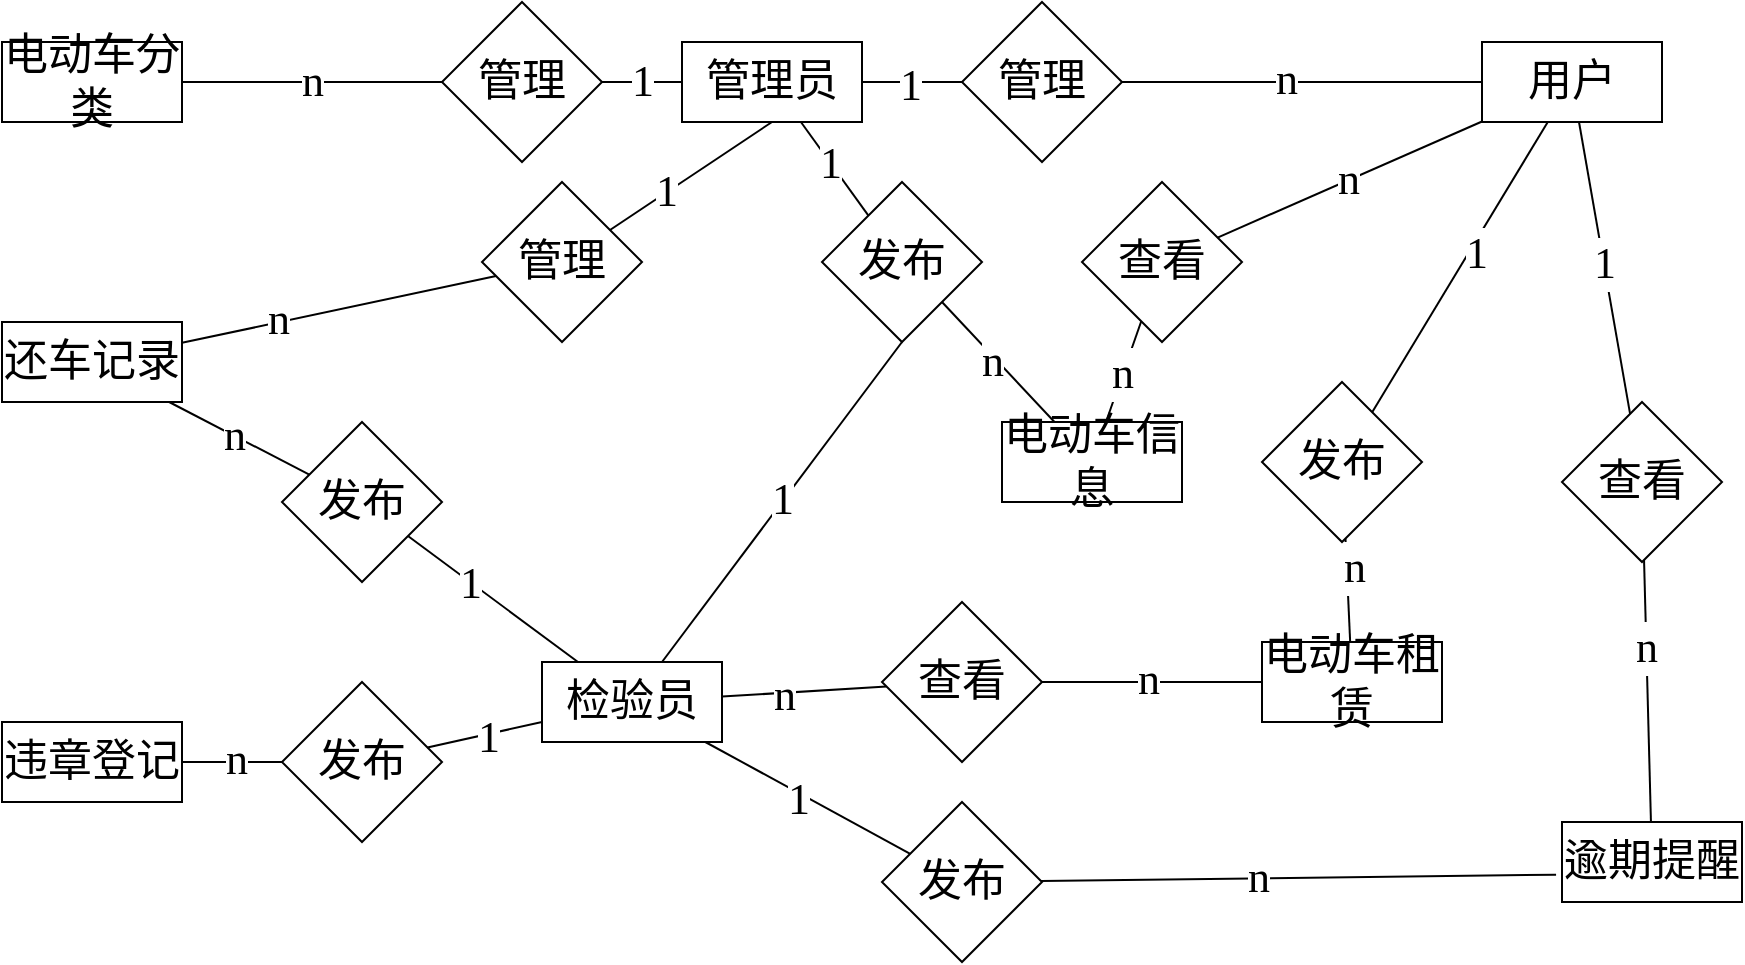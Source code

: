 <mxfile version="27.1.3">
  <diagram name="第 1 页" id="SNnUAwdkBXaZDfroSAXm">
    <mxGraphModel dx="1288" dy="697" grid="1" gridSize="10" guides="1" tooltips="1" connect="1" arrows="1" fold="1" page="1" pageScale="1" pageWidth="1200" pageHeight="1920" math="0" shadow="0">
      <root>
        <mxCell id="0" />
        <mxCell id="1" parent="0" />
        <mxCell id="omLP0h6Ja_QN9Xo375QR-21" style="rounded=0;orthogonalLoop=1;jettySize=auto;html=1;endArrow=none;startFill=0;fontSize=22;fontFamily=宋体;" parent="1" source="omLP0h6Ja_QN9Xo375QR-1" target="omLP0h6Ja_QN9Xo375QR-2" edge="1">
          <mxGeometry relative="1" as="geometry" />
        </mxCell>
        <mxCell id="omLP0h6Ja_QN9Xo375QR-25" value="n" style="edgeLabel;html=1;align=center;verticalAlign=middle;resizable=0;points=[];fontSize=22;fontFamily=宋体;" parent="omLP0h6Ja_QN9Xo375QR-21" vertex="1" connectable="0">
          <mxGeometry x="-0.006" relative="1" as="geometry">
            <mxPoint as="offset" />
          </mxGeometry>
        </mxCell>
        <mxCell id="omLP0h6Ja_QN9Xo375QR-1" value="电动车分类" style="rounded=0;whiteSpace=wrap;html=1;fontSize=22;fontFamily=宋体;" parent="1" vertex="1">
          <mxGeometry x="110" y="150" width="90" height="40" as="geometry" />
        </mxCell>
        <mxCell id="omLP0h6Ja_QN9Xo375QR-22" style="rounded=0;orthogonalLoop=1;jettySize=auto;html=1;endArrow=none;startFill=0;fontSize=22;fontFamily=宋体;" parent="1" source="omLP0h6Ja_QN9Xo375QR-2" target="omLP0h6Ja_QN9Xo375QR-3" edge="1">
          <mxGeometry relative="1" as="geometry" />
        </mxCell>
        <mxCell id="omLP0h6Ja_QN9Xo375QR-26" value="1" style="edgeLabel;html=1;align=center;verticalAlign=middle;resizable=0;points=[];fontSize=22;fontFamily=宋体;" parent="omLP0h6Ja_QN9Xo375QR-22" vertex="1" connectable="0">
          <mxGeometry x="-0.01" relative="1" as="geometry">
            <mxPoint as="offset" />
          </mxGeometry>
        </mxCell>
        <mxCell id="omLP0h6Ja_QN9Xo375QR-2" value="管理" style="rhombus;whiteSpace=wrap;html=1;fontSize=22;fontFamily=宋体;" parent="1" vertex="1">
          <mxGeometry x="330" y="130" width="80" height="80" as="geometry" />
        </mxCell>
        <mxCell id="omLP0h6Ja_QN9Xo375QR-23" style="rounded=0;orthogonalLoop=1;jettySize=auto;html=1;endArrow=none;startFill=0;fontSize=22;fontFamily=宋体;" parent="1" source="omLP0h6Ja_QN9Xo375QR-3" target="omLP0h6Ja_QN9Xo375QR-4" edge="1">
          <mxGeometry relative="1" as="geometry" />
        </mxCell>
        <mxCell id="omLP0h6Ja_QN9Xo375QR-27" value="1" style="edgeLabel;html=1;align=center;verticalAlign=middle;resizable=0;points=[];fontSize=22;fontFamily=宋体;" parent="omLP0h6Ja_QN9Xo375QR-23" vertex="1" connectable="0">
          <mxGeometry x="-0.048" y="-2" relative="1" as="geometry">
            <mxPoint as="offset" />
          </mxGeometry>
        </mxCell>
        <mxCell id="omLP0h6Ja_QN9Xo375QR-41" style="rounded=0;orthogonalLoop=1;jettySize=auto;html=1;endArrow=none;startFill=0;fontSize=22;fontFamily=宋体;" parent="1" source="omLP0h6Ja_QN9Xo375QR-3" target="omLP0h6Ja_QN9Xo375QR-14" edge="1">
          <mxGeometry relative="1" as="geometry" />
        </mxCell>
        <mxCell id="omLP0h6Ja_QN9Xo375QR-42" value="1" style="edgeLabel;html=1;align=center;verticalAlign=middle;resizable=0;points=[];fontSize=22;fontFamily=宋体;" parent="omLP0h6Ja_QN9Xo375QR-41" vertex="1" connectable="0">
          <mxGeometry x="-0.139" y="-1" relative="1" as="geometry">
            <mxPoint as="offset" />
          </mxGeometry>
        </mxCell>
        <mxCell id="omLP0h6Ja_QN9Xo375QR-3" value="管理员" style="rounded=0;whiteSpace=wrap;html=1;fontSize=22;fontFamily=宋体;" parent="1" vertex="1">
          <mxGeometry x="450" y="150" width="90" height="40" as="geometry" />
        </mxCell>
        <mxCell id="omLP0h6Ja_QN9Xo375QR-24" style="rounded=0;orthogonalLoop=1;jettySize=auto;html=1;endArrow=none;startFill=0;fontSize=22;fontFamily=宋体;" parent="1" source="omLP0h6Ja_QN9Xo375QR-4" target="omLP0h6Ja_QN9Xo375QR-5" edge="1">
          <mxGeometry relative="1" as="geometry" />
        </mxCell>
        <mxCell id="omLP0h6Ja_QN9Xo375QR-28" value="n" style="edgeLabel;html=1;align=center;verticalAlign=middle;resizable=0;points=[];fontSize=22;fontFamily=宋体;" parent="omLP0h6Ja_QN9Xo375QR-24" vertex="1" connectable="0">
          <mxGeometry x="-0.087" y="1" relative="1" as="geometry">
            <mxPoint as="offset" />
          </mxGeometry>
        </mxCell>
        <mxCell id="omLP0h6Ja_QN9Xo375QR-4" value="管理" style="rhombus;whiteSpace=wrap;html=1;fontSize=22;fontFamily=宋体;" parent="1" vertex="1">
          <mxGeometry x="590" y="130" width="80" height="80" as="geometry" />
        </mxCell>
        <mxCell id="omLP0h6Ja_QN9Xo375QR-45" style="rounded=0;orthogonalLoop=1;jettySize=auto;html=1;endArrow=none;startFill=0;fontSize=22;fontFamily=宋体;" parent="1" source="omLP0h6Ja_QN9Xo375QR-5" target="omLP0h6Ja_QN9Xo375QR-16" edge="1">
          <mxGeometry relative="1" as="geometry" />
        </mxCell>
        <mxCell id="omLP0h6Ja_QN9Xo375QR-57" value="n" style="edgeLabel;html=1;align=center;verticalAlign=middle;resizable=0;points=[];fontSize=22;fontFamily=宋体;" parent="omLP0h6Ja_QN9Xo375QR-45" vertex="1" connectable="0">
          <mxGeometry x="0.077" y="7" relative="1" as="geometry">
            <mxPoint x="1" y="-9" as="offset" />
          </mxGeometry>
        </mxCell>
        <mxCell id="omLP0h6Ja_QN9Xo375QR-49" style="rounded=0;orthogonalLoop=1;jettySize=auto;html=1;endArrow=none;startFill=0;fontSize=22;fontFamily=宋体;" parent="1" source="omLP0h6Ja_QN9Xo375QR-5" target="omLP0h6Ja_QN9Xo375QR-17" edge="1">
          <mxGeometry relative="1" as="geometry" />
        </mxCell>
        <mxCell id="omLP0h6Ja_QN9Xo375QR-50" value="1" style="edgeLabel;html=1;align=center;verticalAlign=middle;resizable=0;points=[];fontSize=22;fontFamily=宋体;" parent="omLP0h6Ja_QN9Xo375QR-49" vertex="1" connectable="0">
          <mxGeometry x="-0.122" y="3" relative="1" as="geometry">
            <mxPoint as="offset" />
          </mxGeometry>
        </mxCell>
        <mxCell id="omLP0h6Ja_QN9Xo375QR-53" style="rounded=0;orthogonalLoop=1;jettySize=auto;html=1;endArrow=none;startFill=0;fontSize=22;fontFamily=宋体;" parent="1" source="omLP0h6Ja_QN9Xo375QR-5" target="omLP0h6Ja_QN9Xo375QR-19" edge="1">
          <mxGeometry relative="1" as="geometry" />
        </mxCell>
        <mxCell id="omLP0h6Ja_QN9Xo375QR-54" value="1" style="edgeLabel;html=1;align=center;verticalAlign=middle;resizable=0;points=[];fontSize=22;fontFamily=宋体;" parent="omLP0h6Ja_QN9Xo375QR-53" vertex="1" connectable="0">
          <mxGeometry x="-0.029" relative="1" as="geometry">
            <mxPoint as="offset" />
          </mxGeometry>
        </mxCell>
        <mxCell id="omLP0h6Ja_QN9Xo375QR-5" value="用户" style="rounded=0;whiteSpace=wrap;html=1;fontSize=22;fontFamily=宋体;" parent="1" vertex="1">
          <mxGeometry x="850" y="150" width="90" height="40" as="geometry" />
        </mxCell>
        <mxCell id="omLP0h6Ja_QN9Xo375QR-29" style="rounded=0;orthogonalLoop=1;jettySize=auto;html=1;endArrow=none;startFill=0;fontSize=22;fontFamily=宋体;" parent="1" source="omLP0h6Ja_QN9Xo375QR-6" target="omLP0h6Ja_QN9Xo375QR-7" edge="1">
          <mxGeometry relative="1" as="geometry" />
        </mxCell>
        <mxCell id="omLP0h6Ja_QN9Xo375QR-30" value="n" style="edgeLabel;html=1;align=center;verticalAlign=middle;resizable=0;points=[];fontSize=22;fontFamily=宋体;" parent="omLP0h6Ja_QN9Xo375QR-29" vertex="1" connectable="0">
          <mxGeometry x="-0.382" y="1" relative="1" as="geometry">
            <mxPoint as="offset" />
          </mxGeometry>
        </mxCell>
        <mxCell id="omLP0h6Ja_QN9Xo375QR-33" style="rounded=0;orthogonalLoop=1;jettySize=auto;html=1;endArrow=none;startFill=0;fontSize=22;fontFamily=宋体;" parent="1" source="omLP0h6Ja_QN9Xo375QR-6" target="omLP0h6Ja_QN9Xo375QR-8" edge="1">
          <mxGeometry relative="1" as="geometry" />
        </mxCell>
        <mxCell id="omLP0h6Ja_QN9Xo375QR-34" value="n" style="edgeLabel;html=1;align=center;verticalAlign=middle;resizable=0;points=[];fontSize=22;fontFamily=宋体;" parent="omLP0h6Ja_QN9Xo375QR-33" vertex="1" connectable="0">
          <mxGeometry x="-0.077" relative="1" as="geometry">
            <mxPoint as="offset" />
          </mxGeometry>
        </mxCell>
        <mxCell id="omLP0h6Ja_QN9Xo375QR-6" value="还车记录" style="rounded=0;whiteSpace=wrap;html=1;fontSize=22;fontFamily=宋体;" parent="1" vertex="1">
          <mxGeometry x="110" y="290" width="90" height="40" as="geometry" />
        </mxCell>
        <mxCell id="omLP0h6Ja_QN9Xo375QR-31" style="rounded=0;orthogonalLoop=1;jettySize=auto;html=1;entryX=0.5;entryY=1;entryDx=0;entryDy=0;endArrow=none;startFill=0;fontSize=22;fontFamily=宋体;" parent="1" source="omLP0h6Ja_QN9Xo375QR-7" target="omLP0h6Ja_QN9Xo375QR-3" edge="1">
          <mxGeometry relative="1" as="geometry" />
        </mxCell>
        <mxCell id="omLP0h6Ja_QN9Xo375QR-32" value="1" style="edgeLabel;html=1;align=center;verticalAlign=middle;resizable=0;points=[];fontSize=22;fontFamily=宋体;" parent="omLP0h6Ja_QN9Xo375QR-31" vertex="1" connectable="0">
          <mxGeometry x="-0.307" y="1" relative="1" as="geometry">
            <mxPoint as="offset" />
          </mxGeometry>
        </mxCell>
        <mxCell id="omLP0h6Ja_QN9Xo375QR-7" value="管理" style="rhombus;whiteSpace=wrap;html=1;fontSize=22;fontFamily=宋体;" parent="1" vertex="1">
          <mxGeometry x="350" y="220" width="80" height="80" as="geometry" />
        </mxCell>
        <mxCell id="omLP0h6Ja_QN9Xo375QR-37" style="rounded=0;orthogonalLoop=1;jettySize=auto;html=1;endArrow=none;startFill=0;fontSize=22;fontFamily=宋体;" parent="1" source="omLP0h6Ja_QN9Xo375QR-8" target="omLP0h6Ja_QN9Xo375QR-11" edge="1">
          <mxGeometry relative="1" as="geometry" />
        </mxCell>
        <mxCell id="omLP0h6Ja_QN9Xo375QR-38" value="1" style="edgeLabel;html=1;align=center;verticalAlign=middle;resizable=0;points=[];fontSize=22;fontFamily=宋体;" parent="omLP0h6Ja_QN9Xo375QR-37" vertex="1" connectable="0">
          <mxGeometry x="-0.271" y="-1" relative="1" as="geometry">
            <mxPoint as="offset" />
          </mxGeometry>
        </mxCell>
        <mxCell id="omLP0h6Ja_QN9Xo375QR-8" value="发布" style="rhombus;whiteSpace=wrap;html=1;fontSize=22;fontFamily=宋体;" parent="1" vertex="1">
          <mxGeometry x="250" y="340" width="80" height="80" as="geometry" />
        </mxCell>
        <mxCell id="omLP0h6Ja_QN9Xo375QR-35" style="rounded=0;orthogonalLoop=1;jettySize=auto;html=1;endArrow=none;startFill=0;fontSize=22;fontFamily=宋体;" parent="1" source="omLP0h6Ja_QN9Xo375QR-9" target="omLP0h6Ja_QN9Xo375QR-10" edge="1">
          <mxGeometry relative="1" as="geometry" />
        </mxCell>
        <mxCell id="omLP0h6Ja_QN9Xo375QR-36" value="n" style="edgeLabel;html=1;align=center;verticalAlign=middle;resizable=0;points=[];fontSize=22;fontFamily=宋体;" parent="omLP0h6Ja_QN9Xo375QR-35" vertex="1" connectable="0">
          <mxGeometry x="0.072" y="1" relative="1" as="geometry">
            <mxPoint as="offset" />
          </mxGeometry>
        </mxCell>
        <mxCell id="omLP0h6Ja_QN9Xo375QR-9" value="违章登记" style="rounded=0;whiteSpace=wrap;html=1;fontSize=22;fontFamily=宋体;" parent="1" vertex="1">
          <mxGeometry x="110" y="490" width="90" height="40" as="geometry" />
        </mxCell>
        <mxCell id="omLP0h6Ja_QN9Xo375QR-10" value="发布" style="rhombus;whiteSpace=wrap;html=1;fontSize=22;fontFamily=宋体;" parent="1" vertex="1">
          <mxGeometry x="250" y="470" width="80" height="80" as="geometry" />
        </mxCell>
        <mxCell id="omLP0h6Ja_QN9Xo375QR-39" style="rounded=0;orthogonalLoop=1;jettySize=auto;html=1;entryX=0.5;entryY=1;entryDx=0;entryDy=0;endArrow=none;startFill=0;fontSize=22;fontFamily=宋体;" parent="1" source="omLP0h6Ja_QN9Xo375QR-11" target="omLP0h6Ja_QN9Xo375QR-14" edge="1">
          <mxGeometry relative="1" as="geometry" />
        </mxCell>
        <mxCell id="omLP0h6Ja_QN9Xo375QR-40" value="1" style="edgeLabel;html=1;align=center;verticalAlign=middle;resizable=0;points=[];fontSize=22;fontFamily=宋体;" parent="omLP0h6Ja_QN9Xo375QR-39" vertex="1" connectable="0">
          <mxGeometry x="0.007" y="1" relative="1" as="geometry">
            <mxPoint as="offset" />
          </mxGeometry>
        </mxCell>
        <mxCell id="omLP0h6Ja_QN9Xo375QR-58" style="rounded=0;orthogonalLoop=1;jettySize=auto;html=1;endArrow=none;startFill=0;fontSize=22;fontFamily=宋体;" parent="1" source="omLP0h6Ja_QN9Xo375QR-11" target="omLP0h6Ja_QN9Xo375QR-13" edge="1">
          <mxGeometry relative="1" as="geometry" />
        </mxCell>
        <mxCell id="omLP0h6Ja_QN9Xo375QR-59" value="n" style="edgeLabel;html=1;align=center;verticalAlign=middle;resizable=0;points=[];fontSize=22;fontFamily=宋体;" parent="omLP0h6Ja_QN9Xo375QR-58" vertex="1" connectable="0">
          <mxGeometry x="-0.25" y="-1" relative="1" as="geometry">
            <mxPoint as="offset" />
          </mxGeometry>
        </mxCell>
        <mxCell id="omLP0h6Ja_QN9Xo375QR-66" style="rounded=0;orthogonalLoop=1;jettySize=auto;html=1;endArrow=none;startFill=0;fontSize=22;fontFamily=宋体;" parent="1" source="omLP0h6Ja_QN9Xo375QR-11" target="omLP0h6Ja_QN9Xo375QR-12" edge="1">
          <mxGeometry relative="1" as="geometry" />
        </mxCell>
        <mxCell id="omLP0h6Ja_QN9Xo375QR-67" value="1" style="edgeLabel;html=1;align=center;verticalAlign=middle;resizable=0;points=[];fontSize=22;fontFamily=宋体;" parent="omLP0h6Ja_QN9Xo375QR-66" vertex="1" connectable="0">
          <mxGeometry x="-0.075" y="-3" relative="1" as="geometry">
            <mxPoint as="offset" />
          </mxGeometry>
        </mxCell>
        <mxCell id="omLP0h6Ja_QN9Xo375QR-70" style="rounded=0;orthogonalLoop=1;jettySize=auto;html=1;endArrow=none;startFill=0;fontSize=22;fontFamily=宋体;" parent="1" source="omLP0h6Ja_QN9Xo375QR-11" target="omLP0h6Ja_QN9Xo375QR-10" edge="1">
          <mxGeometry relative="1" as="geometry" />
        </mxCell>
        <mxCell id="omLP0h6Ja_QN9Xo375QR-71" value="1" style="edgeLabel;html=1;align=center;verticalAlign=middle;resizable=0;points=[];fontSize=22;fontFamily=宋体;" parent="omLP0h6Ja_QN9Xo375QR-70" vertex="1" connectable="0">
          <mxGeometry x="-0.039" y="2" relative="1" as="geometry">
            <mxPoint as="offset" />
          </mxGeometry>
        </mxCell>
        <mxCell id="omLP0h6Ja_QN9Xo375QR-11" value="检验员" style="rounded=0;whiteSpace=wrap;html=1;fontSize=22;fontFamily=宋体;" parent="1" vertex="1">
          <mxGeometry x="380" y="460" width="90" height="40" as="geometry" />
        </mxCell>
        <mxCell id="omLP0h6Ja_QN9Xo375QR-12" value="发布" style="rhombus;whiteSpace=wrap;html=1;fontSize=22;fontFamily=宋体;" parent="1" vertex="1">
          <mxGeometry x="550" y="530" width="80" height="80" as="geometry" />
        </mxCell>
        <mxCell id="omLP0h6Ja_QN9Xo375QR-64" style="rounded=0;orthogonalLoop=1;jettySize=auto;html=1;endArrow=none;startFill=0;fontSize=22;fontFamily=宋体;" parent="1" source="omLP0h6Ja_QN9Xo375QR-13" target="omLP0h6Ja_QN9Xo375QR-18" edge="1">
          <mxGeometry relative="1" as="geometry" />
        </mxCell>
        <mxCell id="omLP0h6Ja_QN9Xo375QR-65" value="n" style="edgeLabel;html=1;align=center;verticalAlign=middle;resizable=0;points=[];fontSize=22;fontFamily=宋体;" parent="omLP0h6Ja_QN9Xo375QR-64" vertex="1" connectable="0">
          <mxGeometry x="-0.044" y="1" relative="1" as="geometry">
            <mxPoint as="offset" />
          </mxGeometry>
        </mxCell>
        <mxCell id="omLP0h6Ja_QN9Xo375QR-13" value="查看" style="rhombus;whiteSpace=wrap;html=1;fontSize=22;fontFamily=宋体;" parent="1" vertex="1">
          <mxGeometry x="550" y="430" width="80" height="80" as="geometry" />
        </mxCell>
        <mxCell id="omLP0h6Ja_QN9Xo375QR-14" value="发布" style="rhombus;whiteSpace=wrap;html=1;fontSize=22;fontFamily=宋体;" parent="1" vertex="1">
          <mxGeometry x="520" y="220" width="80" height="80" as="geometry" />
        </mxCell>
        <mxCell id="omLP0h6Ja_QN9Xo375QR-43" style="rounded=0;orthogonalLoop=1;jettySize=auto;html=1;entryX=1;entryY=1;entryDx=0;entryDy=0;endArrow=none;startFill=0;fontSize=22;fontFamily=宋体;" parent="1" source="omLP0h6Ja_QN9Xo375QR-15" target="omLP0h6Ja_QN9Xo375QR-14" edge="1">
          <mxGeometry relative="1" as="geometry" />
        </mxCell>
        <mxCell id="omLP0h6Ja_QN9Xo375QR-44" value="n" style="edgeLabel;html=1;align=center;verticalAlign=middle;resizable=0;points=[];fontSize=22;fontFamily=宋体;" parent="omLP0h6Ja_QN9Xo375QR-43" vertex="1" connectable="0">
          <mxGeometry x="0.054" y="2" relative="1" as="geometry">
            <mxPoint as="offset" />
          </mxGeometry>
        </mxCell>
        <mxCell id="omLP0h6Ja_QN9Xo375QR-47" style="rounded=0;orthogonalLoop=1;jettySize=auto;html=1;endArrow=none;startFill=0;fontSize=22;fontFamily=宋体;" parent="1" source="omLP0h6Ja_QN9Xo375QR-15" target="omLP0h6Ja_QN9Xo375QR-16" edge="1">
          <mxGeometry relative="1" as="geometry" />
        </mxCell>
        <mxCell id="omLP0h6Ja_QN9Xo375QR-48" value="n" style="edgeLabel;html=1;align=center;verticalAlign=middle;resizable=0;points=[];fontSize=22;fontFamily=宋体;" parent="omLP0h6Ja_QN9Xo375QR-47" vertex="1" connectable="0">
          <mxGeometry x="-0.045" y="1" relative="1" as="geometry">
            <mxPoint as="offset" />
          </mxGeometry>
        </mxCell>
        <mxCell id="omLP0h6Ja_QN9Xo375QR-15" value="电动车信息" style="rounded=0;whiteSpace=wrap;html=1;fontSize=22;fontFamily=宋体;" parent="1" vertex="1">
          <mxGeometry x="610" y="340" width="90" height="40" as="geometry" />
        </mxCell>
        <mxCell id="omLP0h6Ja_QN9Xo375QR-16" value="查看" style="rhombus;whiteSpace=wrap;html=1;fontSize=22;fontFamily=宋体;" parent="1" vertex="1">
          <mxGeometry x="650" y="220" width="80" height="80" as="geometry" />
        </mxCell>
        <mxCell id="omLP0h6Ja_QN9Xo375QR-51" style="rounded=0;orthogonalLoop=1;jettySize=auto;html=1;endArrow=none;startFill=0;fontSize=22;fontFamily=宋体;" parent="1" source="omLP0h6Ja_QN9Xo375QR-17" target="omLP0h6Ja_QN9Xo375QR-18" edge="1">
          <mxGeometry relative="1" as="geometry" />
        </mxCell>
        <mxCell id="omLP0h6Ja_QN9Xo375QR-52" value="n" style="edgeLabel;html=1;align=center;verticalAlign=middle;resizable=0;points=[];fontSize=22;fontFamily=宋体;" parent="omLP0h6Ja_QN9Xo375QR-51" vertex="1" connectable="0">
          <mxGeometry x="-0.418" y="3" relative="1" as="geometry">
            <mxPoint as="offset" />
          </mxGeometry>
        </mxCell>
        <mxCell id="omLP0h6Ja_QN9Xo375QR-17" value="发布" style="rhombus;whiteSpace=wrap;html=1;fontSize=22;fontFamily=宋体;" parent="1" vertex="1">
          <mxGeometry x="740" y="320" width="80" height="80" as="geometry" />
        </mxCell>
        <mxCell id="omLP0h6Ja_QN9Xo375QR-18" value="电动车租赁" style="rounded=0;whiteSpace=wrap;html=1;fontSize=22;fontFamily=宋体;" parent="1" vertex="1">
          <mxGeometry x="740" y="450" width="90" height="40" as="geometry" />
        </mxCell>
        <mxCell id="omLP0h6Ja_QN9Xo375QR-55" style="rounded=0;orthogonalLoop=1;jettySize=auto;html=1;endArrow=none;startFill=0;fontSize=22;fontFamily=宋体;" parent="1" source="omLP0h6Ja_QN9Xo375QR-19" target="omLP0h6Ja_QN9Xo375QR-20" edge="1">
          <mxGeometry relative="1" as="geometry" />
        </mxCell>
        <mxCell id="omLP0h6Ja_QN9Xo375QR-56" value="n" style="edgeLabel;html=1;align=center;verticalAlign=middle;resizable=0;points=[];fontSize=22;fontFamily=宋体;" parent="omLP0h6Ja_QN9Xo375QR-55" vertex="1" connectable="0">
          <mxGeometry x="-0.333" relative="1" as="geometry">
            <mxPoint as="offset" />
          </mxGeometry>
        </mxCell>
        <mxCell id="omLP0h6Ja_QN9Xo375QR-19" value="查看" style="rhombus;whiteSpace=wrap;html=1;fontSize=22;fontFamily=宋体;" parent="1" vertex="1">
          <mxGeometry x="890" y="330" width="80" height="80" as="geometry" />
        </mxCell>
        <mxCell id="omLP0h6Ja_QN9Xo375QR-20" value="逾期提醒" style="rounded=0;whiteSpace=wrap;html=1;fontSize=22;fontFamily=宋体;" parent="1" vertex="1">
          <mxGeometry x="890" y="540" width="90" height="40" as="geometry" />
        </mxCell>
        <mxCell id="omLP0h6Ja_QN9Xo375QR-68" style="rounded=0;orthogonalLoop=1;jettySize=auto;html=1;entryX=-0.033;entryY=0.659;entryDx=0;entryDy=0;entryPerimeter=0;endArrow=none;startFill=0;fontSize=22;fontFamily=宋体;" parent="1" source="omLP0h6Ja_QN9Xo375QR-12" target="omLP0h6Ja_QN9Xo375QR-20" edge="1">
          <mxGeometry relative="1" as="geometry" />
        </mxCell>
        <mxCell id="omLP0h6Ja_QN9Xo375QR-69" value="n" style="edgeLabel;html=1;align=center;verticalAlign=middle;resizable=0;points=[];fontSize=22;fontFamily=宋体;" parent="omLP0h6Ja_QN9Xo375QR-68" vertex="1" connectable="0">
          <mxGeometry x="-0.162" relative="1" as="geometry">
            <mxPoint as="offset" />
          </mxGeometry>
        </mxCell>
      </root>
    </mxGraphModel>
  </diagram>
</mxfile>
